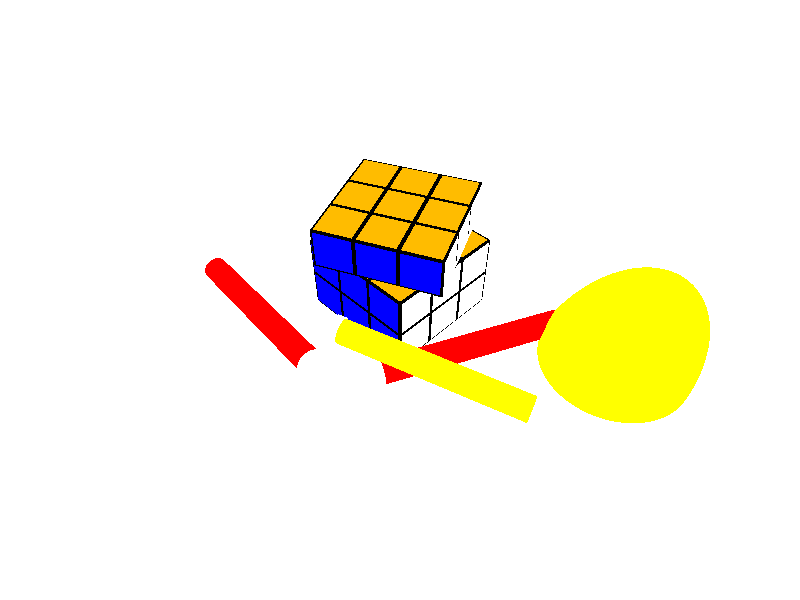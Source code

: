 #include "colors.inc"

background {
  color White
}

camera {
  location <0,11,-11>
  look_at  <0, 0, 0>
}

light_source {
  <9,15,-3>
  color White
}

//
//////////////////// PLANE ////////////////////
//

plane {
  y, 0
  pigment {
    color White
  }
  finish {
    reflection {
      .45
    }
    
    
  }
  
}

//
//////////////////// RUBIX-CUBE ////////////////////
//

#declare STICKER_DEPTH = 0.0125;
#declare STICKER_MARGIN = 0.05;

#declare RX_BOX_MAIN_WIDTH = 1;

#declare RX_BOX_MAIN_START_X = -1.5;
#declare RX_BOX_MAIN_START_Y = 0;
#declare RX_BOX_MAIN_START_Z = -1.5;


#declare RX_BOX_MAIN = box {
  <RX_BOX_MAIN_START_X,
   RX_BOX_MAIN_START_Y,
   RX_BOX_MAIN_START_Z>,
  <RX_BOX_MAIN_START_X+RX_BOX_MAIN_WIDTH,
   RX_BOX_MAIN_START_Y+RX_BOX_MAIN_WIDTH,
   RX_BOX_MAIN_START_Z+RX_BOX_MAIN_WIDTH>
  pigment { color Black }
  finish {
    	 phong .75
    	 phong_size 150
    	 }
}

#declare RX_BOX_FRONT = box {
  <RX_BOX_MAIN_START_X + STICKER_MARGIN,
   RX_BOX_MAIN_START_Y + STICKER_MARGIN,
   RX_BOX_MAIN_START_Z>,
  <RX_BOX_MAIN_START_X + RX_BOX_MAIN_WIDTH - STICKER_MARGIN,
   RX_BOX_MAIN_START_Y + RX_BOX_MAIN_WIDTH - STICKER_MARGIN,
   RX_BOX_MAIN_START_Z - STICKER_DEPTH>
  pigment { color Blue }
  finish {
    	 reflection {
            	    .15
    		    }
  }
}

#declare RX_BOX_TOP = box {
  <RX_BOX_MAIN_START_X + STICKER_MARGIN,
   RX_BOX_MAIN_START_Y + RX_BOX_MAIN_WIDTH,
   RX_BOX_MAIN_START_Z + STICKER_MARGIN>
  <RX_BOX_MAIN_START_X + RX_BOX_MAIN_WIDTH - STICKER_MARGIN,
   RX_BOX_MAIN_START_Y + RX_BOX_MAIN_WIDTH + STICKER_DEPTH,
   RX_BOX_MAIN_START_Z + RX_BOX_MAIN_WIDTH - STICKER_MARGIN>
  pigment { color Orange }
}
										 
                                                                          	  
#declare RX_BOX_RIGHT = box {
  <RX_BOX_MAIN_START_X + RX_BOX_MAIN_WIDTH,
   RX_BOX_MAIN_START_Y + STICKER_MARGIN,
   RX_BOX_MAIN_START_Z + STICKER_MARGIN>
  <RX_BOX_MAIN_START_X + RX_BOX_MAIN_WIDTH + STICKER_DEPTH,
   RX_BOX_MAIN_START_Y + RX_BOX_MAIN_WIDTH - STICKER_MARGIN,
   RX_BOX_MAIN_START_Z + RX_BOX_MAIN_WIDTH - STICKER_MARGIN>
  pigment { color White }
}

#declare RX_BOX = union {
    	 object { RX_BOX_MAIN }
    	 object { RX_BOX_TOP }
    	 object { RX_BOX_FRONT }
    	 object { RX_BOX_RIGHT }

}

#declare RX_ROW = union {
   object { RX_BOX }
   object { RX_BOX
   translate RX_BOX_MAIN_WIDTH*x
   }
  object { RX_BOX
  translate RX_BOX_MAIN_WIDTH*x*2
   }
}

#declare RX_FLOOR = union {
  object { RX_ROW }
  object { RX_ROW
  translate RX_BOX_MAIN_WIDTH*z
  }
  object { RX_ROW
  translate RX_BOX_MAIN_WIDTH*z*2
  }
}

#declare RX_CUBE = union {
  object { RX_FLOOR
  }
  object { RX_FLOOR
    translate RX_BOX_MAIN_WIDTH*y
  }
  object { RX_FLOOR
    translate RX_BOX_MAIN_WIDTH*y*2
    rotate y*-25
  }
}


//object { RX_CUBE rotate y*45}

//
//////////////////// PENS ////////////////////
//

#declare PEN_RADIUS_BOT = 0.33;
#declare PEN_RADIUS_MID = 0.30;
#declare PEN_RADIUS_TOP = PEN_RADIUS_BOT;
#declare PEN_X_START = 0;
#declare PEN_L_BOT = 0.2;
#declare PEN_L_MID = 4.5;
#declare PEN_L_TOP = 3;
#declare PEN_L = PEN_L_BOT + PEN_L_MID + PEN_L_TOP;
#declare PEN_Y = 0;
#declare PEN_Z = 0;

#macro Make_Pen(Color, PEN_Y_START, PEN_Y_END)
  #local PEN_Y_DIFF = abs(PEN_Y_END - PEN_Y_START);
  #if (PEN_Y_START > PEN_Y_END)
    #local PEN_Y_MOD = -1;
  #else
    #local PEN_Y_MOD = 1;
  #end
  
  #debug concat("PEN_Y_DIFF:",str(PEN_Y_DIFF, 5, 5), "\n")
  #if (PEN_Y_DIFF = 0)
    #local PEN_X = PEN_L;
    #debug concat("PEN_X:",str(PEN_X, 5, 5), "\n")
  #else
    #local PEN_X = sqrt(pow(PEN_L,2)-pow(PEN_Y_DIFF,2));
    #debug concat("PEN_X:",str(PEN_X, 5, 5), "\n")

  #end
  
  #local COS_BETA = PEN_X / PEN_L;
  
  #local PEN_X_BOT = PEN_L_BOT * COS_BETA;
  #debug concat("PEN_X_BOT:",str(PEN_X_BOT, 5, 5), "\n")
  #local PEN_X_MID = ((PEN_L_BOT+PEN_L_MID) * COS_BETA)-PEN_X_BOT;
  #debug concat("PEN_X_MID:",str(PEN_X_MID, 5, 5), "\n")
  #local PEN_X_TOP = ((PEN_L_BOT+PEN_L_MID+PEN_L_TOP) * COS_BETA)-PEN_X_BOT-PEN_X_MID;
  #debug concat("PEN_X_TOP:",str(PEN_X_TOP, 5, 5), "\n")
  
  #local PEN_Y_BOT = sqrt(pow(PEN_L_BOT,2)-pow(PEN_X_BOT,2));
  #debug concat("PEN_Y_BOT:",str(PEN_Y_BOT, 5, 5), "\n")
  
  #local PEN_Y_MID = sqrt(
    pow(PEN_L_BOT+PEN_L_MID,2)
    -pow(PEN_X_BOT+PEN_X_MID,2))
  -PEN_Y_BOT;
  #debug concat("PEN_Y_MID:",str(PEN_Y_MID, 5, 5), "\n")
  #local PEN_Y_TOP = sqrt(
    pow(PEN_L_BOT+PEN_L_MID+PEN_L_TOP,2)
    -pow(PEN_X_BOT+PEN_X_MID+PEN_X_TOP,2))
  -PEN_Y_BOT-PEN_Y_MID;
  #debug concat("PEN_Y_TOP:",str(PEN_Y_TOP, 5, 5), "\n")

  union {
    cylinder {
      <PEN_X_START, PEN_Y_START, PEN_Z>,
      <PEN_X_START + PEN_X_BOT, PEN_Y_START + (PEN_Y_BOT * PEN_Y_MOD), PEN_Z>
      PEN_RADIUS_BOT            
      pigment {
	color White 
     }
    }
    cylinder {
      <PEN_X_START + PEN_X_BOT, PEN_Y_START + (PEN_Y_BOT * PEN_Y_MOD), PEN_Z>
      <PEN_X_START + PEN_X_BOT + PEN_X_MID, PEN_Y_START + ((PEN_Y_BOT + PEN_Y_MID)*PEN_Y_MOD), PEN_Z>
      PEN_RADIUS_MID
      pigment {
	color Color
      }
    }
    cylinder {
      <PEN_X_START + PEN_X_BOT + PEN_X_MID, PEN_Y_START + ((PEN_Y_BOT + PEN_Y_MID)*PEN_Y_MOD), PEN_Z>
      <PEN_X_START + PEN_X_BOT + PEN_X_MID + PEN_X_TOP, PEN_Y_START + ((PEN_Y_BOT + PEN_Y_MID + PEN_Y_TOP)*PEN_Y_MOD), PEN_Z>
      PEN_RADIUS_TOP
      pigment {
	color White
      }
    }
  }
#end

//
//////////////////// EGG ////////////////////
//

#declare EGG_TEX = texture {
  pigment{color Yellow}
}

#declare EGG_RADIUS = 2.5;
#declare EGG_UPPER_HALF_Y_SCALE = 1.75;

#declare EGG_UPPERPART =
  intersection{
    sphere{<0,0,0>,EGG_RADIUS scale <1,EGG_UPPER_HALF_Y_SCALE,1>}
    box{<-EGG_RADIUS,0,-EGG_RADIUS>,<EGG_RADIUS,EGG_UPPER_HALF_Y_SCALE*EGG_RADIUS,EGG_RADIUS>}
  }

#declare EGG_LOWERPART =
  intersection{
    sphere{<0,0,0>,EGG_RADIUS}
    box{<-EGG_RADIUS,-EGG_RADIUS,-EGG_RADIUS>,<EGG_RADIUS,0,EGG_RADIUS>}
  }

#declare EGG =
  union{ object{EGG_UPPERPART }
    object{EGG_LOWERPART}
    texture{EGG_TEX}
  }
//
//////////////////// OBJECTS ////////////////////
//

//rubix cube
object { RX_CUBE rotate y*45}

//pens
object {
  Make_Pen(Yellow, PEN_RADIUS_MID*2*1.5, PEN_RADIUS_TOP)
  rotate y*25
  translate <-1.5,0,-1.8>
}  
object {
  Make_Pen(Red, PEN_RADIUS_BOT, PEN_RADIUS_TOP)
  rotate y*160
  translate <4,0,-1>
}
object {
  Make_Pen(Red, PEN_RADIUS_BOT, PEN_RADIUS_TOP*2*1.3)
  rotate y*50
  translate <-5,0,1>
}

//egg
object {
  EGG
  rotate <120,35,50>
  scale 0.7
  translate <5,0,-2>
}

